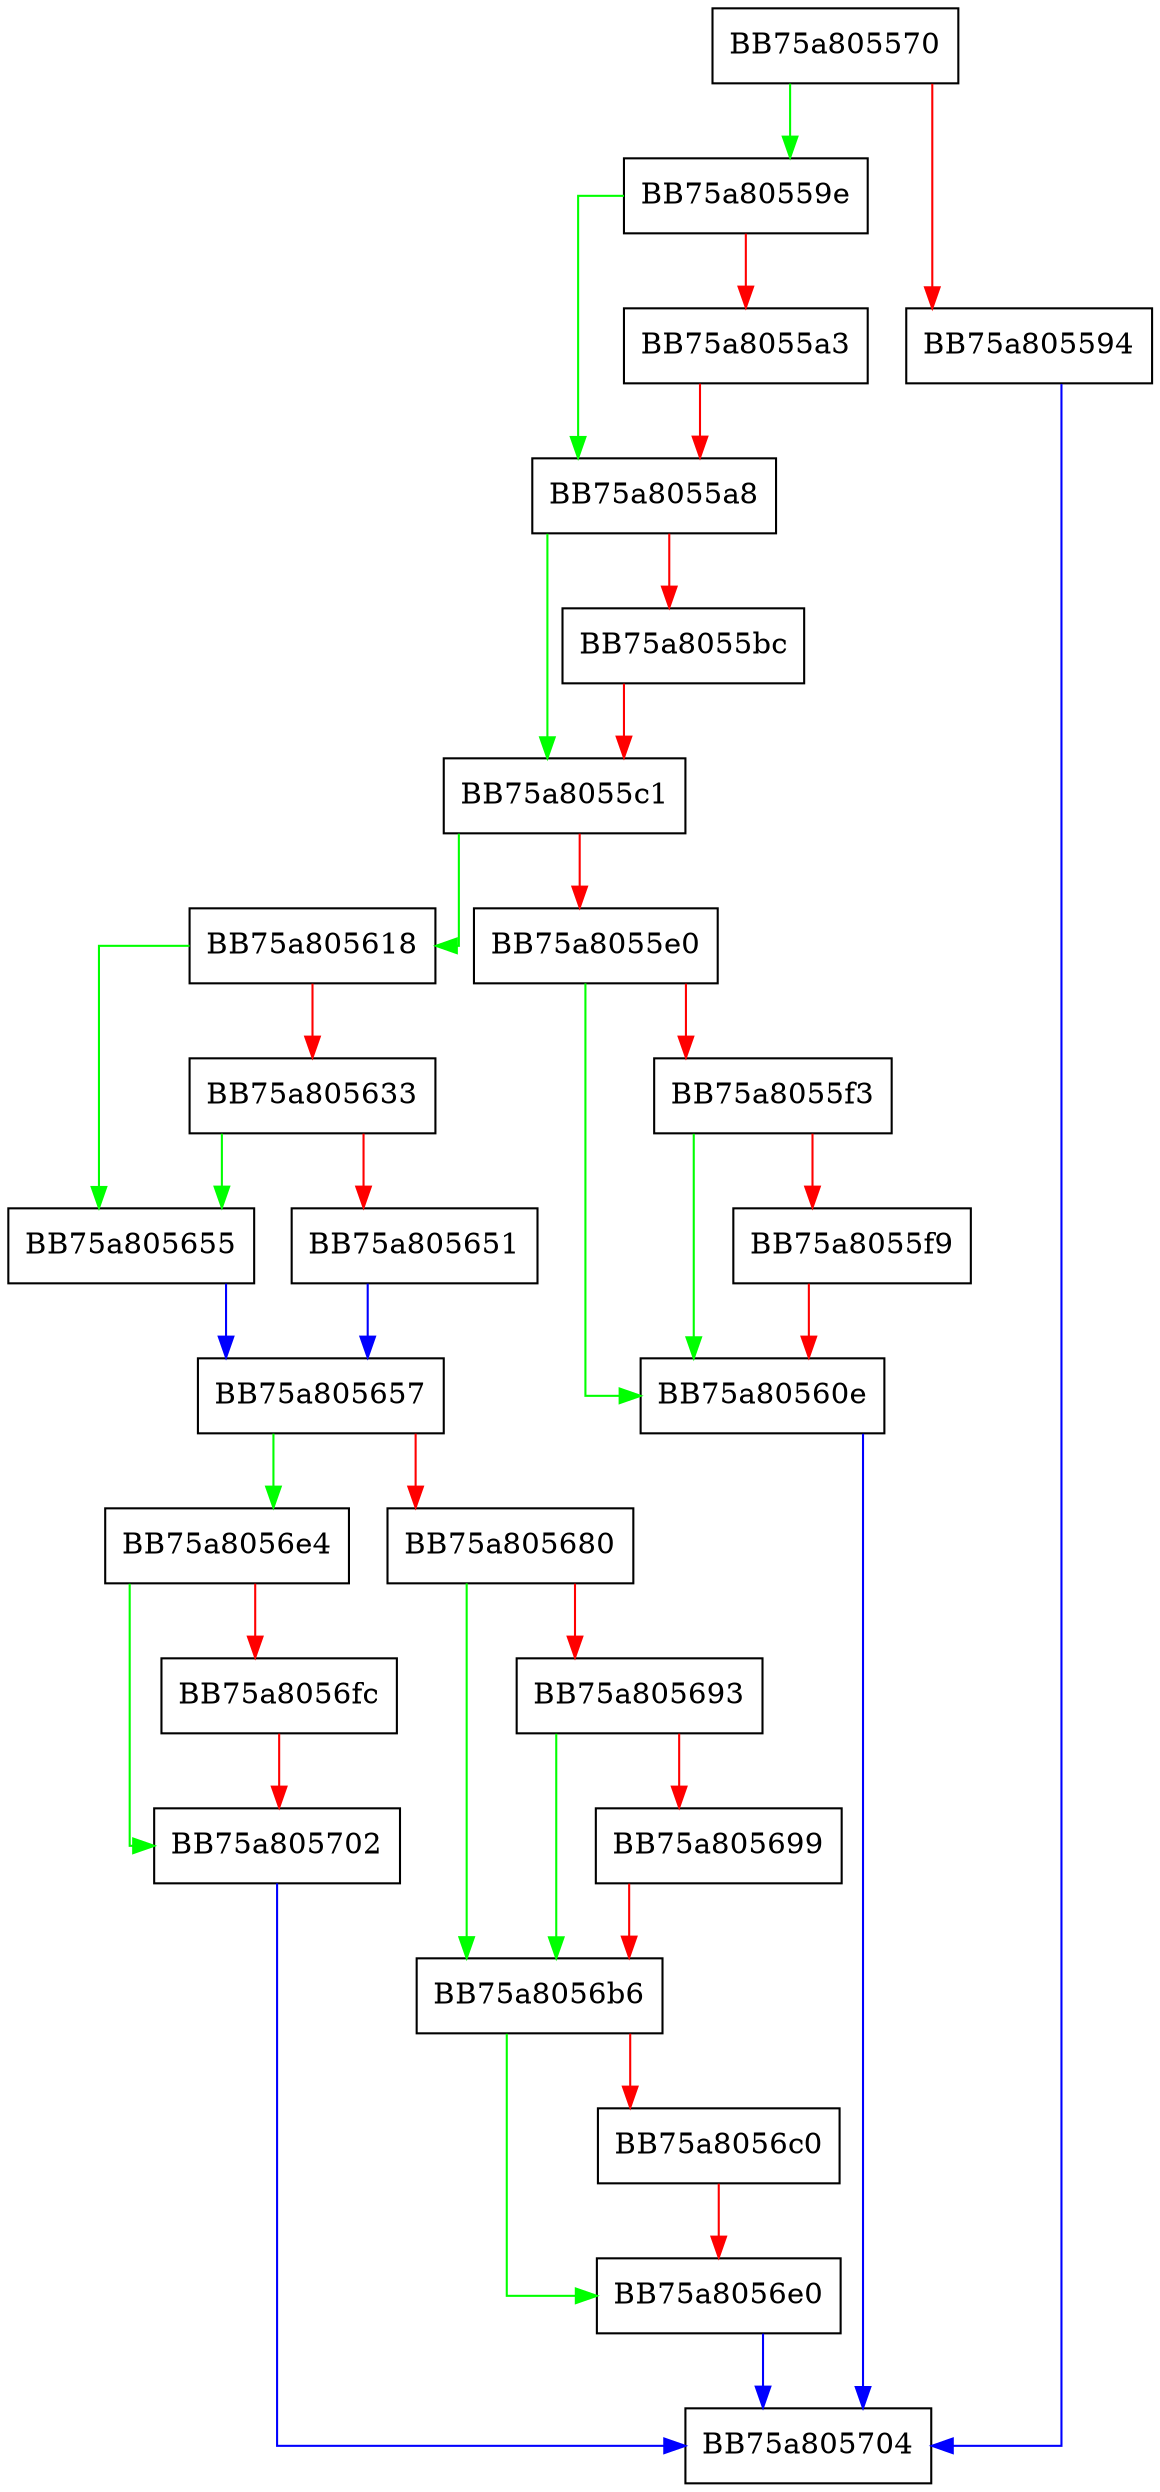 digraph OpenViewForWrite {
  node [shape="box"];
  graph [splines=ortho];
  BB75a805570 -> BB75a80559e [color="green"];
  BB75a805570 -> BB75a805594 [color="red"];
  BB75a805594 -> BB75a805704 [color="blue"];
  BB75a80559e -> BB75a8055a8 [color="green"];
  BB75a80559e -> BB75a8055a3 [color="red"];
  BB75a8055a3 -> BB75a8055a8 [color="red"];
  BB75a8055a8 -> BB75a8055c1 [color="green"];
  BB75a8055a8 -> BB75a8055bc [color="red"];
  BB75a8055bc -> BB75a8055c1 [color="red"];
  BB75a8055c1 -> BB75a805618 [color="green"];
  BB75a8055c1 -> BB75a8055e0 [color="red"];
  BB75a8055e0 -> BB75a80560e [color="green"];
  BB75a8055e0 -> BB75a8055f3 [color="red"];
  BB75a8055f3 -> BB75a80560e [color="green"];
  BB75a8055f3 -> BB75a8055f9 [color="red"];
  BB75a8055f9 -> BB75a80560e [color="red"];
  BB75a80560e -> BB75a805704 [color="blue"];
  BB75a805618 -> BB75a805655 [color="green"];
  BB75a805618 -> BB75a805633 [color="red"];
  BB75a805633 -> BB75a805655 [color="green"];
  BB75a805633 -> BB75a805651 [color="red"];
  BB75a805651 -> BB75a805657 [color="blue"];
  BB75a805655 -> BB75a805657 [color="blue"];
  BB75a805657 -> BB75a8056e4 [color="green"];
  BB75a805657 -> BB75a805680 [color="red"];
  BB75a805680 -> BB75a8056b6 [color="green"];
  BB75a805680 -> BB75a805693 [color="red"];
  BB75a805693 -> BB75a8056b6 [color="green"];
  BB75a805693 -> BB75a805699 [color="red"];
  BB75a805699 -> BB75a8056b6 [color="red"];
  BB75a8056b6 -> BB75a8056e0 [color="green"];
  BB75a8056b6 -> BB75a8056c0 [color="red"];
  BB75a8056c0 -> BB75a8056e0 [color="red"];
  BB75a8056e0 -> BB75a805704 [color="blue"];
  BB75a8056e4 -> BB75a805702 [color="green"];
  BB75a8056e4 -> BB75a8056fc [color="red"];
  BB75a8056fc -> BB75a805702 [color="red"];
  BB75a805702 -> BB75a805704 [color="blue"];
}